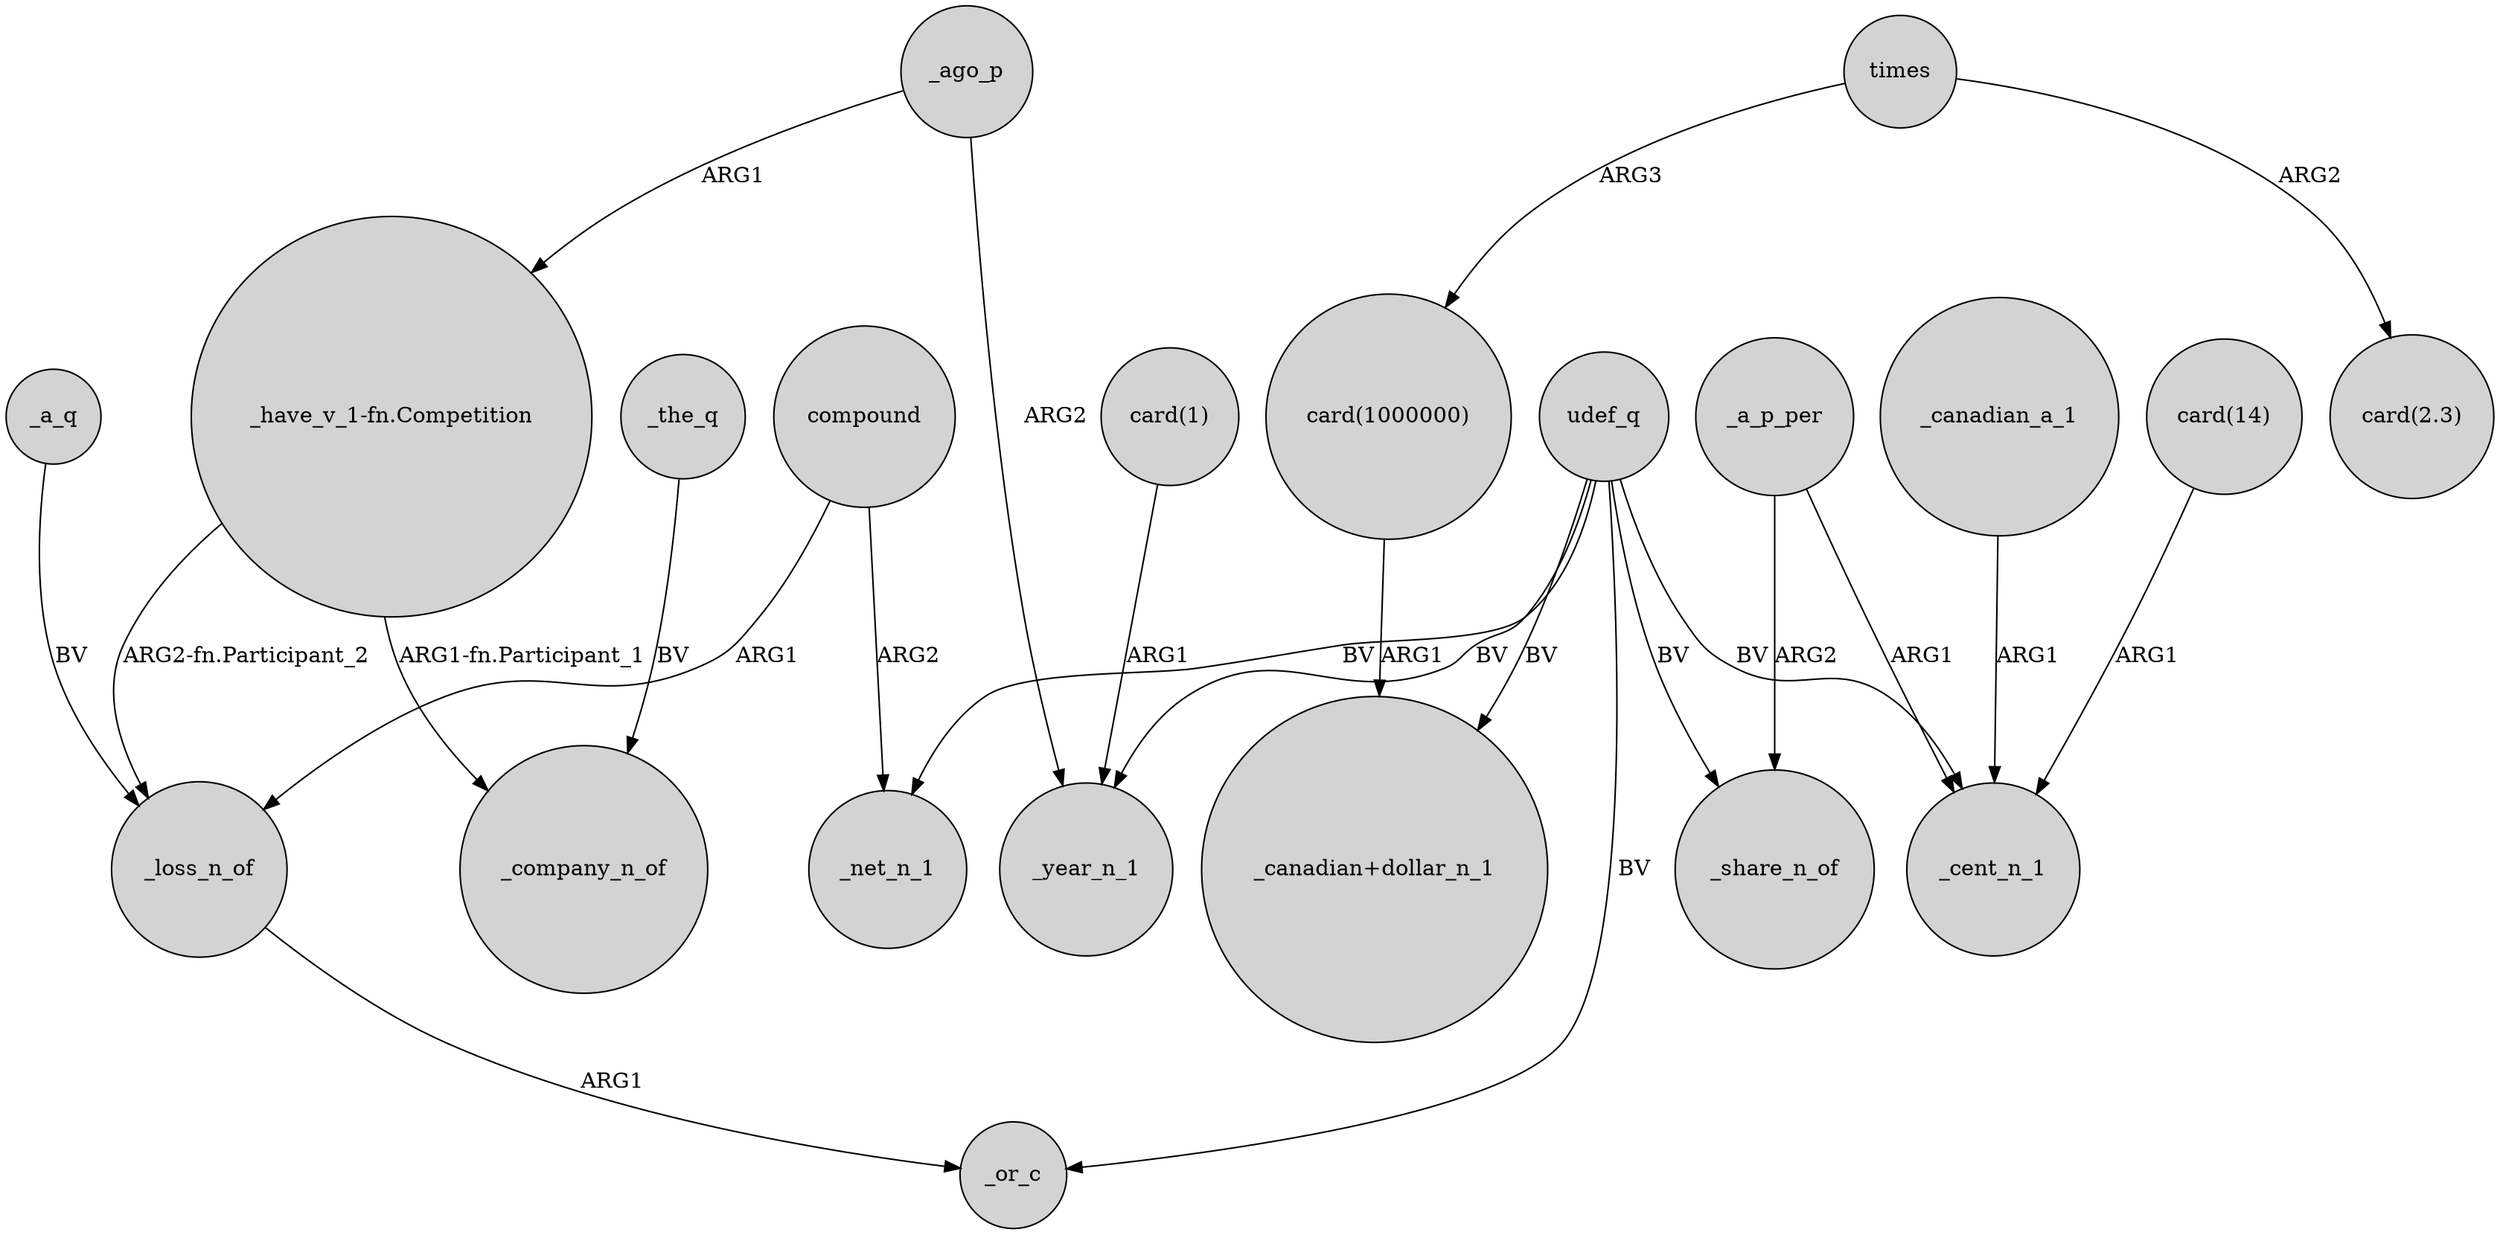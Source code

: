 digraph {
	node [shape=circle style=filled]
	"card(1000000)" -> "_canadian+dollar_n_1" [label=ARG1]
	_a_q -> _loss_n_of [label=BV]
	times -> "card(2.3)" [label=ARG2]
	compound -> _net_n_1 [label=ARG2]
	_a_p_per -> _cent_n_1 [label=ARG1]
	_ago_p -> "_have_v_1-fn.Competition" [label=ARG1]
	"card(1)" -> _year_n_1 [label=ARG1]
	times -> "card(1000000)" [label=ARG3]
	udef_q -> _cent_n_1 [label=BV]
	udef_q -> _or_c [label=BV]
	udef_q -> "_canadian+dollar_n_1" [label=BV]
	"_have_v_1-fn.Competition" -> _loss_n_of [label="ARG2-fn.Participant_2"]
	compound -> _loss_n_of [label=ARG1]
	_a_p_per -> _share_n_of [label=ARG2]
	_canadian_a_1 -> _cent_n_1 [label=ARG1]
	udef_q -> _share_n_of [label=BV]
	udef_q -> _net_n_1 [label=BV]
	"_have_v_1-fn.Competition" -> _company_n_of [label="ARG1-fn.Participant_1"]
	_ago_p -> _year_n_1 [label=ARG2]
	_loss_n_of -> _or_c [label=ARG1]
	udef_q -> _year_n_1 [label=BV]
	_the_q -> _company_n_of [label=BV]
	"card(14)" -> _cent_n_1 [label=ARG1]
}
